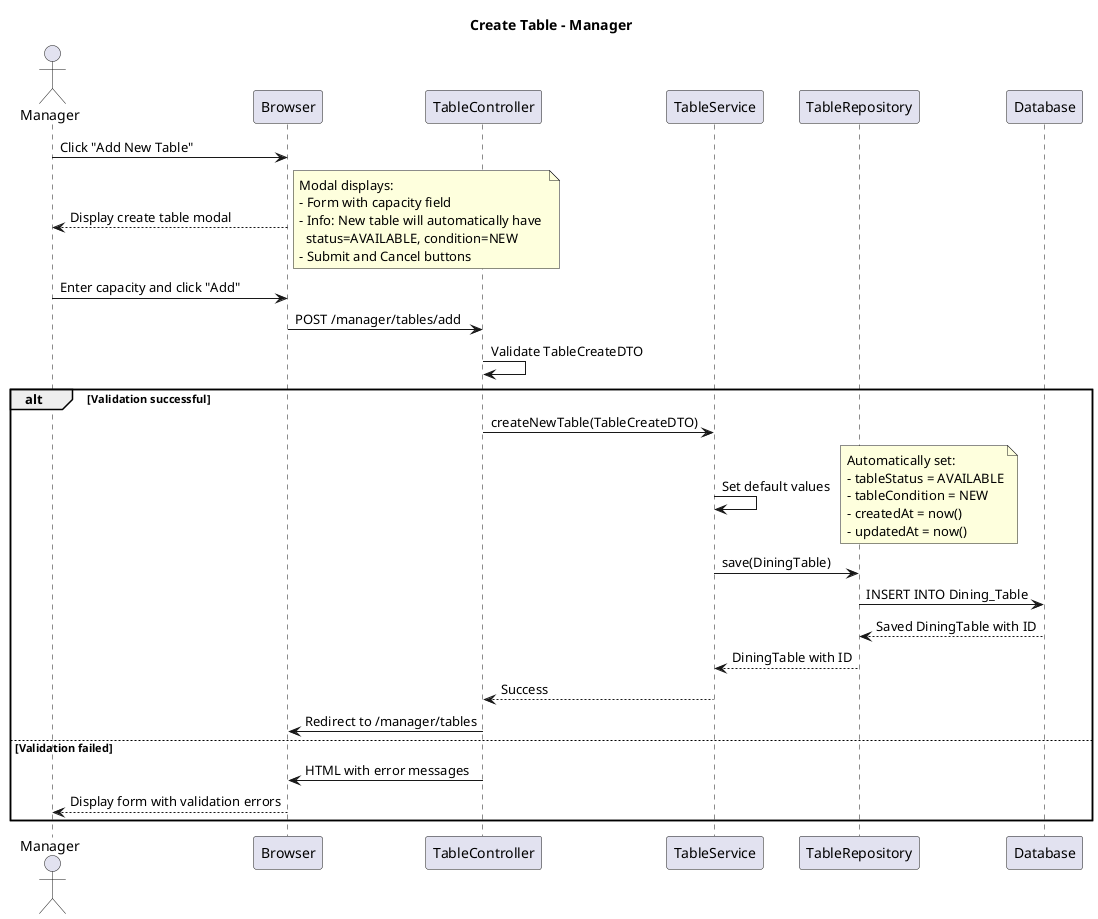@startuml
title Create Table - Manager

actor Manager
participant Browser
participant TableController
participant TableService
participant TableRepository
participant Database

Manager -> Browser: Click "Add New Table"
Browser --> Manager: Display create table modal

note right
Modal displays:
- Form with capacity field
- Info: New table will automatically have 
  status=AVAILABLE, condition=NEW
- Submit and Cancel buttons
end note

Manager -> Browser: Enter capacity and click "Add"
Browser -> TableController: POST /manager/tables/add

TableController -> TableController: Validate TableCreateDTO

alt Validation successful
    TableController -> TableService: createNewTable(TableCreateDTO)
    
    TableService -> TableService: Set default values
    note right
    Automatically set:
    - tableStatus = AVAILABLE
    - tableCondition = NEW
    - createdAt = now()
    - updatedAt = now()
    end note
    
    TableService -> TableRepository: save(DiningTable)
    TableRepository -> Database: INSERT INTO Dining_Table
    Database --> TableRepository: Saved DiningTable with ID
    TableRepository --> TableService: DiningTable with ID
    TableService --> TableController: Success
    
    TableController -> Browser: Redirect to /manager/tables

else Validation failed
    TableController -> Browser: HTML with error messages
    Browser --> Manager: Display form with validation errors
end

@enduml
